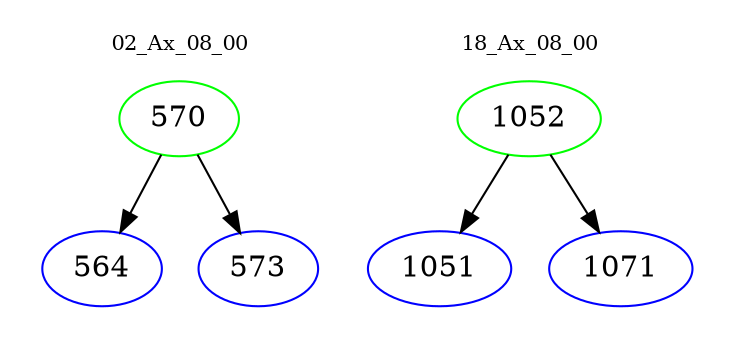 digraph{
subgraph cluster_0 {
color = white
label = "02_Ax_08_00";
fontsize=10;
T0_570 [label="570", color="green"]
T0_570 -> T0_564 [color="black"]
T0_564 [label="564", color="blue"]
T0_570 -> T0_573 [color="black"]
T0_573 [label="573", color="blue"]
}
subgraph cluster_1 {
color = white
label = "18_Ax_08_00";
fontsize=10;
T1_1052 [label="1052", color="green"]
T1_1052 -> T1_1051 [color="black"]
T1_1051 [label="1051", color="blue"]
T1_1052 -> T1_1071 [color="black"]
T1_1071 [label="1071", color="blue"]
}
}

